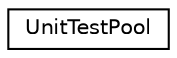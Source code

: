 digraph "Graphical Class Hierarchy"
{
 // LATEX_PDF_SIZE
  edge [fontname="Helvetica",fontsize="10",labelfontname="Helvetica",labelfontsize="10"];
  node [fontname="Helvetica",fontsize="10",shape=record];
  rankdir="LR";
  Node0 [label="UnitTestPool",height=0.2,width=0.4,color="black", fillcolor="white", style="filled",URL="$classUnitTestPool.html",tooltip=" "];
}
